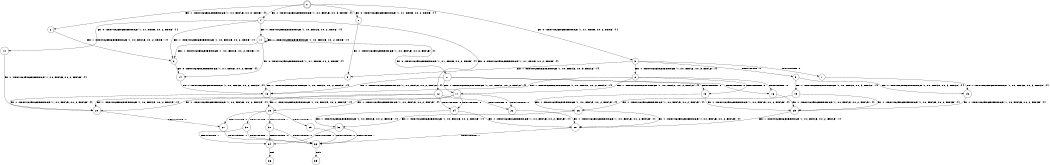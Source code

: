 digraph BCG {
size = "7, 10.5";
center = TRUE;
node [shape = circle];
0 [peripheries = 2];
0 -> 1 [label = "EX !0 !ATOMIC_EXCH_BRANCH (1, +1, TRUE, +0, 2, TRUE) !{}"];
0 -> 2 [label = "EX !1 !ATOMIC_EXCH_BRANCH (1, +0, FALSE, +0, 3, TRUE) !{}"];
0 -> 3 [label = "EX !0 !ATOMIC_EXCH_BRANCH (1, +1, TRUE, +0, 2, TRUE) !{}"];
0 -> 4 [label = "EX !1 !ATOMIC_EXCH_BRANCH (1, +0, FALSE, +0, 3, TRUE) !{}"];
1 -> 5 [label = "EX !1 !ATOMIC_EXCH_BRANCH (1, +0, FALSE, +0, 3, FALSE) !{}"];
2 -> 6 [label = "EX !1 !ATOMIC_EXCH_BRANCH (1, +0, FALSE, +0, 2, TRUE) !{}"];
3 -> 5 [label = "EX !1 !ATOMIC_EXCH_BRANCH (1, +0, FALSE, +0, 3, FALSE) !{}"];
3 -> 7 [label = "TERMINATE !0"];
3 -> 8 [label = "EX !1 !ATOMIC_EXCH_BRANCH (1, +0, FALSE, +0, 3, FALSE) !{}"];
3 -> 9 [label = "TERMINATE !0"];
4 -> 6 [label = "EX !1 !ATOMIC_EXCH_BRANCH (1, +0, FALSE, +0, 2, TRUE) !{}"];
4 -> 10 [label = "EX !0 !ATOMIC_EXCH_BRANCH (1, +1, TRUE, +0, 2, TRUE) !{}"];
4 -> 11 [label = "EX !1 !ATOMIC_EXCH_BRANCH (1, +0, FALSE, +0, 2, TRUE) !{}"];
4 -> 12 [label = "EX !0 !ATOMIC_EXCH_BRANCH (1, +1, TRUE, +0, 2, TRUE) !{}"];
5 -> 13 [label = "EX !1 !ATOMIC_EXCH_BRANCH (1, +0, FALSE, +0, 2, FALSE) !{}"];
6 -> 14 [label = "EX !0 !ATOMIC_EXCH_BRANCH (1, +1, TRUE, +0, 2, TRUE) !{}"];
7 -> 15 [label = "EX !1 !ATOMIC_EXCH_BRANCH (1, +0, FALSE, +0, 3, FALSE) !{}"];
8 -> 13 [label = "EX !1 !ATOMIC_EXCH_BRANCH (1, +0, FALSE, +0, 2, FALSE) !{}"];
8 -> 16 [label = "TERMINATE !0"];
8 -> 17 [label = "EX !1 !ATOMIC_EXCH_BRANCH (1, +0, FALSE, +0, 2, FALSE) !{}"];
8 -> 18 [label = "TERMINATE !0"];
9 -> 15 [label = "EX !1 !ATOMIC_EXCH_BRANCH (1, +0, FALSE, +0, 3, FALSE) !{}"];
9 -> 19 [label = "EX !1 !ATOMIC_EXCH_BRANCH (1, +0, FALSE, +0, 3, FALSE) !{}"];
10 -> 20 [label = "EX !1 !ATOMIC_EXCH_BRANCH (1, +0, FALSE, +0, 2, FALSE) !{}"];
11 -> 6 [label = "EX !1 !ATOMIC_EXCH_BRANCH (1, +0, FALSE, +0, 2, TRUE) !{}"];
11 -> 14 [label = "EX !0 !ATOMIC_EXCH_BRANCH (1, +1, TRUE, +0, 2, TRUE) !{}"];
11 -> 11 [label = "EX !1 !ATOMIC_EXCH_BRANCH (1, +0, FALSE, +0, 2, TRUE) !{}"];
11 -> 21 [label = "EX !0 !ATOMIC_EXCH_BRANCH (1, +1, TRUE, +0, 2, TRUE) !{}"];
12 -> 20 [label = "EX !1 !ATOMIC_EXCH_BRANCH (1, +0, FALSE, +0, 2, FALSE) !{}"];
12 -> 22 [label = "TERMINATE !0"];
12 -> 23 [label = "EX !1 !ATOMIC_EXCH_BRANCH (1, +0, FALSE, +0, 2, FALSE) !{}"];
12 -> 24 [label = "TERMINATE !0"];
13 -> 20 [label = "EX !1 !ATOMIC_EXCH_BRANCH (1, +0, FALSE, +0, 2, FALSE) !{}"];
14 -> 13 [label = "EX !1 !ATOMIC_EXCH_BRANCH (1, +0, FALSE, +0, 2, FALSE) !{}"];
15 -> 25 [label = "EX !1 !ATOMIC_EXCH_BRANCH (1, +0, FALSE, +0, 2, FALSE) !{}"];
16 -> 25 [label = "EX !1 !ATOMIC_EXCH_BRANCH (1, +0, FALSE, +0, 2, FALSE) !{}"];
17 -> 20 [label = "EX !1 !ATOMIC_EXCH_BRANCH (1, +0, FALSE, +0, 2, FALSE) !{}"];
17 -> 22 [label = "TERMINATE !0"];
17 -> 23 [label = "EX !1 !ATOMIC_EXCH_BRANCH (1, +0, FALSE, +0, 2, FALSE) !{}"];
17 -> 24 [label = "TERMINATE !0"];
18 -> 25 [label = "EX !1 !ATOMIC_EXCH_BRANCH (1, +0, FALSE, +0, 2, FALSE) !{}"];
18 -> 26 [label = "EX !1 !ATOMIC_EXCH_BRANCH (1, +0, FALSE, +0, 2, FALSE) !{}"];
19 -> 25 [label = "EX !1 !ATOMIC_EXCH_BRANCH (1, +0, FALSE, +0, 2, FALSE) !{}"];
19 -> 26 [label = "EX !1 !ATOMIC_EXCH_BRANCH (1, +0, FALSE, +0, 2, FALSE) !{}"];
20 -> 27 [label = "TERMINATE !0"];
21 -> 13 [label = "EX !1 !ATOMIC_EXCH_BRANCH (1, +0, FALSE, +0, 2, FALSE) !{}"];
21 -> 16 [label = "TERMINATE !0"];
21 -> 17 [label = "EX !1 !ATOMIC_EXCH_BRANCH (1, +0, FALSE, +0, 2, FALSE) !{}"];
21 -> 18 [label = "TERMINATE !0"];
22 -> 28 [label = "EX !1 !ATOMIC_EXCH_BRANCH (1, +0, FALSE, +0, 2, FALSE) !{}"];
23 -> 27 [label = "TERMINATE !0"];
23 -> 29 [label = "TERMINATE !1"];
23 -> 30 [label = "TERMINATE !0"];
23 -> 31 [label = "TERMINATE !1"];
24 -> 28 [label = "EX !1 !ATOMIC_EXCH_BRANCH (1, +0, FALSE, +0, 2, FALSE) !{}"];
24 -> 32 [label = "EX !1 !ATOMIC_EXCH_BRANCH (1, +0, FALSE, +0, 2, FALSE) !{}"];
25 -> 28 [label = "EX !1 !ATOMIC_EXCH_BRANCH (1, +0, FALSE, +0, 2, FALSE) !{}"];
26 -> 28 [label = "EX !1 !ATOMIC_EXCH_BRANCH (1, +0, FALSE, +0, 2, FALSE) !{}"];
26 -> 32 [label = "EX !1 !ATOMIC_EXCH_BRANCH (1, +0, FALSE, +0, 2, FALSE) !{}"];
27 -> 33 [label = "TERMINATE !1"];
28 -> 33 [label = "TERMINATE !1"];
29 -> 33 [label = "TERMINATE !0"];
30 -> 33 [label = "TERMINATE !1"];
30 -> 34 [label = "TERMINATE !1"];
31 -> 33 [label = "TERMINATE !0"];
31 -> 34 [label = "TERMINATE !0"];
32 -> 33 [label = "TERMINATE !1"];
32 -> 34 [label = "TERMINATE !1"];
33 -> 35 [label = "exit"];
34 -> 36 [label = "exit"];
}
